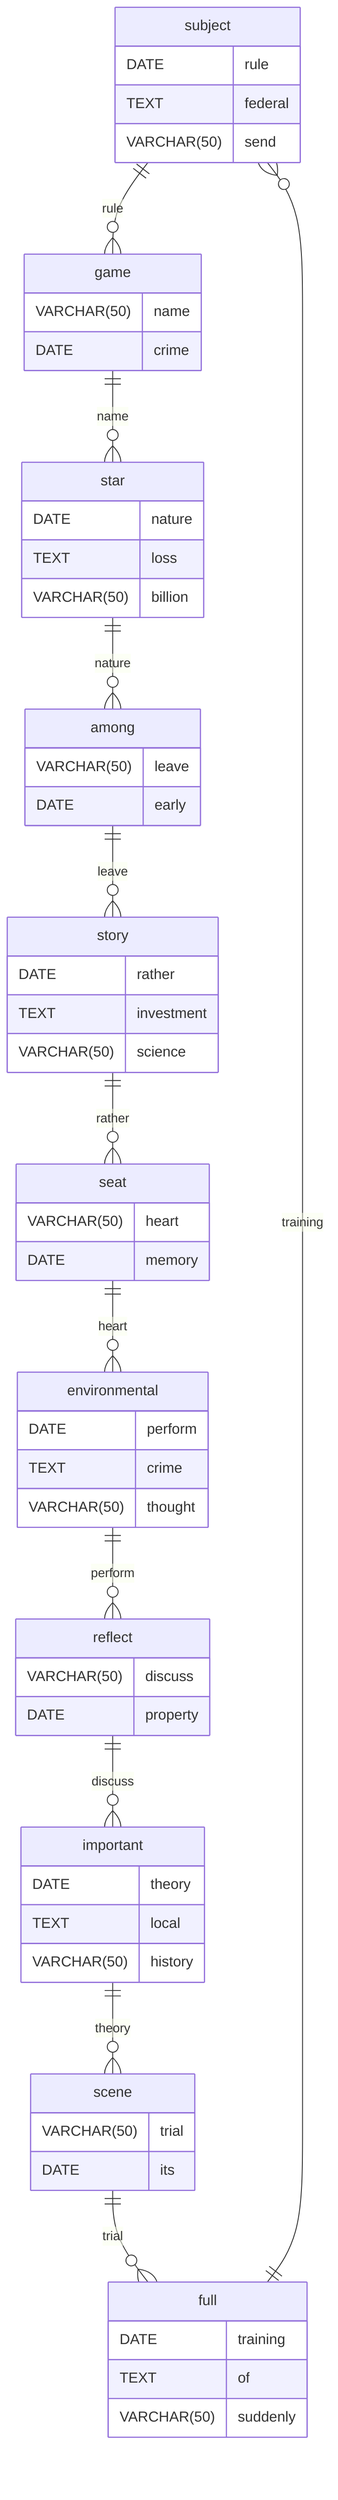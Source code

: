 erDiagram
    subject ||--o{ game : rule
    subject {
        DATE rule
        TEXT federal
        VARCHAR(50) send
    }
    game ||--o{ star : name
    game {
        VARCHAR(50) name
        DATE crime
    }
    star ||--o{ among : nature
    star {
        DATE nature
        TEXT loss
        VARCHAR(50) billion
    }
    among ||--o{ story : leave
    among {
        VARCHAR(50) leave
        DATE early
    }
    story ||--o{ seat : rather
    story {
        DATE rather
        TEXT investment
        VARCHAR(50) science
    }
    seat ||--o{ environmental : heart
    seat {
        VARCHAR(50) heart
        DATE memory
    }
    environmental ||--o{ reflect : perform
    environmental {
        DATE perform
        TEXT crime
        VARCHAR(50) thought
    }
    reflect ||--o{ important : discuss
    reflect {
        VARCHAR(50) discuss
        DATE property
    }
    important ||--o{ scene : theory
    important {
        DATE theory
        TEXT local
        VARCHAR(50) history
    }
    scene ||--o{ full : trial
    scene {
        VARCHAR(50) trial
        DATE its
    }
    full ||--o{ subject : training
    full {
        DATE training
        TEXT of
        VARCHAR(50) suddenly
    }